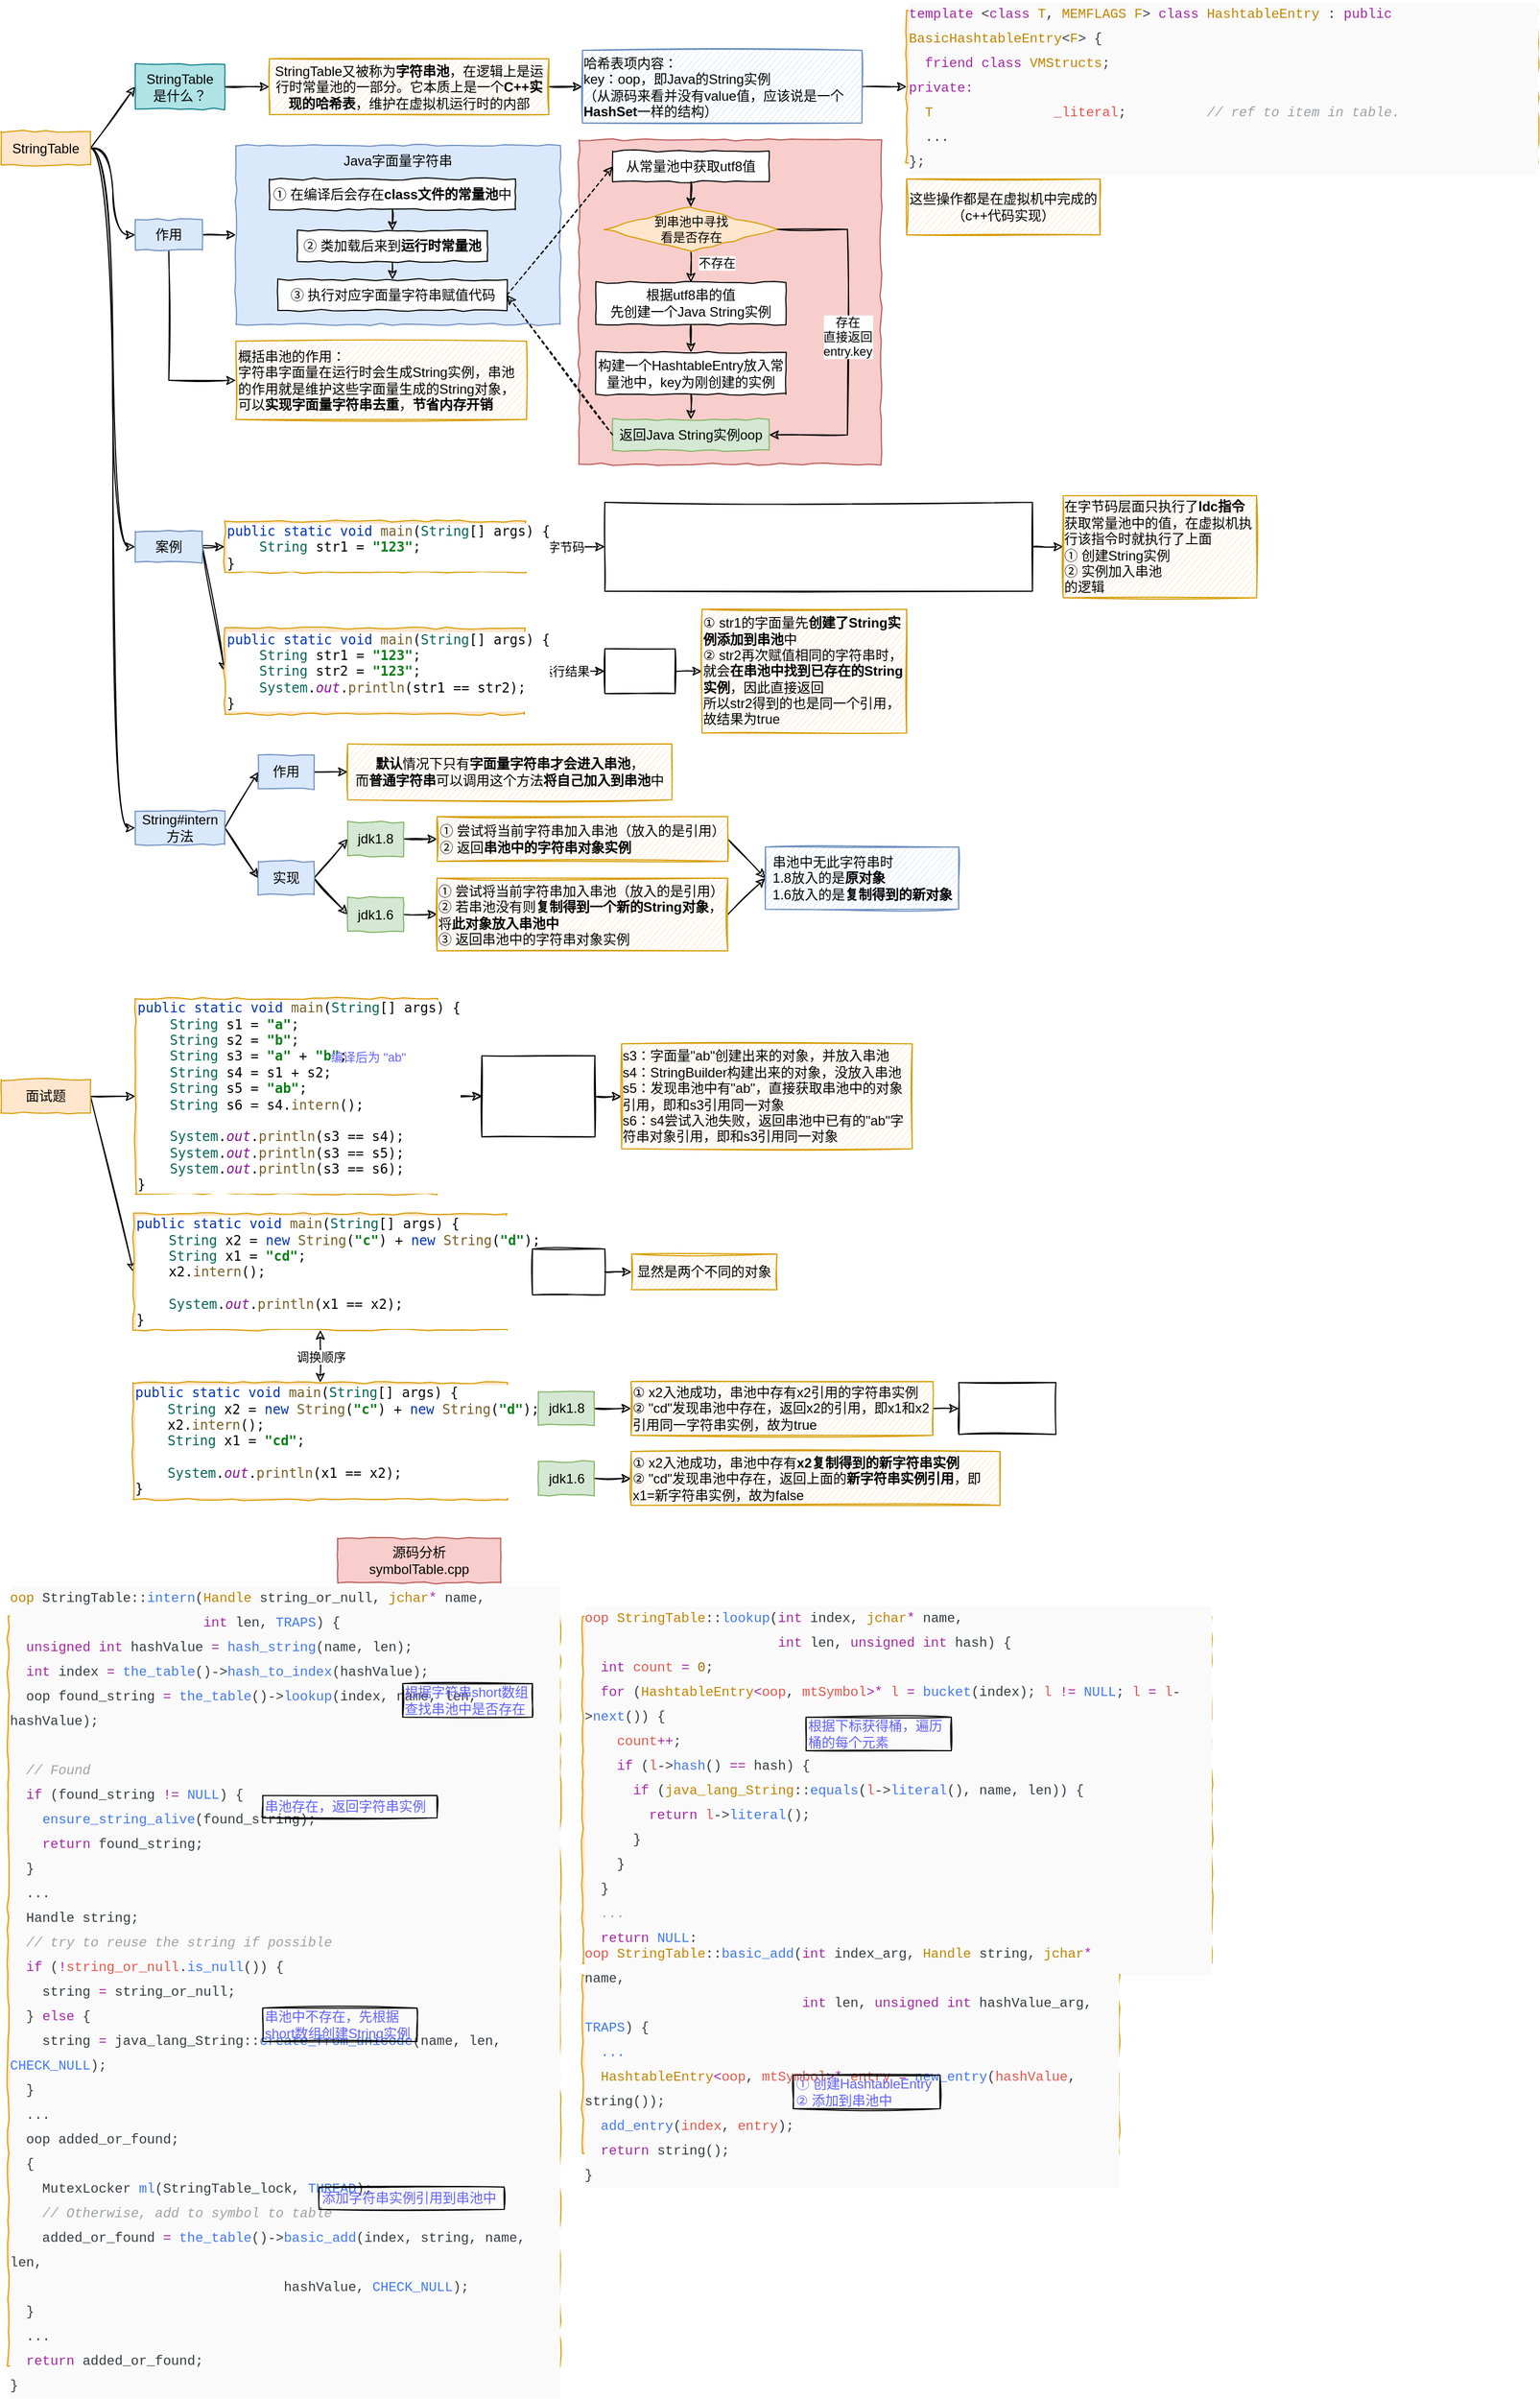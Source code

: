 <mxfile>
    <diagram id="HR8k2qgD4njC-isswzVa" name="第 1 页">
        <mxGraphModel dx="1125" dy="665" grid="1" gridSize="10" guides="1" tooltips="1" connect="1" arrows="1" fold="1" page="1" pageScale="1" pageWidth="827" pageHeight="1169" math="0" shadow="0">
            <root>
                <mxCell id="0"/>
                <mxCell id="1" parent="0"/>
                <mxCell id="110" value="&lt;div style=&quot;color: rgb(56 , 58 , 66) ; background-color: rgb(250 , 250 , 250) ; font-family: &amp;#34;consolas&amp;#34; , &amp;#34;courier new&amp;#34; , monospace ; font-size: 11px ; line-height: 22px&quot;&gt;&lt;div style=&quot;font-family: &amp;#34;consolas&amp;#34; , &amp;#34;courier new&amp;#34; , monospace ; line-height: 22px ; font-size: 12px&quot;&gt;&lt;div style=&quot;font-family: &amp;#34;consolas&amp;#34; , &amp;#34;courier new&amp;#34; , monospace ; line-height: 22px&quot;&gt;&lt;div&gt;&lt;span style=&quot;color: #c18401&quot;&gt;oop&lt;/span&gt; StringTable::&lt;span style=&quot;color: #4078f2&quot;&gt;intern&lt;/span&gt;(&lt;span style=&quot;color: #c18401&quot;&gt;Handle&lt;/span&gt; string_or_null, &lt;span style=&quot;color: #c18401&quot;&gt;jchar&lt;/span&gt;&lt;span style=&quot;color: #a626a4&quot;&gt;*&lt;/span&gt; name,&lt;/div&gt;&lt;div&gt;&amp;nbsp; &amp;nbsp; &amp;nbsp; &amp;nbsp; &amp;nbsp; &amp;nbsp; &amp;nbsp; &amp;nbsp; &amp;nbsp; &amp;nbsp; &amp;nbsp; &amp;nbsp; &lt;span style=&quot;color: #a626a4&quot;&gt;int&lt;/span&gt; len, &lt;span style=&quot;color: #4078f2&quot;&gt;TRAPS&lt;/span&gt;) {&lt;/div&gt;&lt;div&gt;&amp;nbsp; &lt;span style=&quot;color: #a626a4&quot;&gt;unsigned&lt;/span&gt; &lt;span style=&quot;color: #a626a4&quot;&gt;int&lt;/span&gt; hashValue &lt;span style=&quot;color: #a626a4&quot;&gt;=&lt;/span&gt; &lt;span style=&quot;color: #4078f2&quot;&gt;hash_string&lt;/span&gt;(name, len);&lt;/div&gt;&lt;div&gt;&amp;nbsp; &lt;span style=&quot;color: #a626a4&quot;&gt;int&lt;/span&gt; index &lt;span style=&quot;color: #a626a4&quot;&gt;=&lt;/span&gt; &lt;span style=&quot;color: #4078f2&quot;&gt;the_table&lt;/span&gt;()-&amp;gt;&lt;span style=&quot;color: #4078f2&quot;&gt;hash_to_index&lt;/span&gt;(hashValue);&lt;/div&gt;&lt;div&gt;&amp;nbsp; oop found_string &lt;span style=&quot;color: #a626a4&quot;&gt;=&lt;/span&gt; &lt;span style=&quot;color: #4078f2&quot;&gt;the_table&lt;/span&gt;()-&amp;gt;&lt;span style=&quot;color: #4078f2&quot;&gt;lookup&lt;/span&gt;(index, name, len, hashValue);&lt;/div&gt;&lt;br&gt;&lt;div&gt;&lt;span style=&quot;color: #a0a1a7 ; font-style: italic&quot;&gt;&amp;nbsp; // Found&lt;/span&gt;&lt;/div&gt;&lt;div&gt;&amp;nbsp; &lt;span style=&quot;color: #a626a4&quot;&gt;if&lt;/span&gt; (found_string &lt;span style=&quot;color: #a626a4&quot;&gt;!=&lt;/span&gt; &lt;span style=&quot;color: #4078f2&quot;&gt;NULL&lt;/span&gt;) {&lt;/div&gt;&lt;div&gt;&amp;nbsp; &amp;nbsp; &lt;span style=&quot;color: #4078f2&quot;&gt;ensure_string_alive&lt;/span&gt;(found_string);&lt;/div&gt;&lt;div&gt;&amp;nbsp; &amp;nbsp; &lt;span style=&quot;color: #a626a4&quot;&gt;return&lt;/span&gt; found_string;&lt;/div&gt;&lt;div&gt;&amp;nbsp; }&lt;/div&gt;&amp;nbsp; ...&lt;br&gt;&lt;div&gt;&amp;nbsp; Handle string;&lt;/div&gt;&lt;div&gt;&lt;span style=&quot;color: #a0a1a7 ; font-style: italic&quot;&gt;&amp;nbsp; // try to reuse the string if possible&lt;/span&gt;&lt;/div&gt;&lt;div&gt;&amp;nbsp; &lt;span style=&quot;color: #a626a4&quot;&gt;if&lt;/span&gt; (&lt;span style=&quot;color: #a626a4&quot;&gt;!&lt;/span&gt;&lt;span style=&quot;color: #e45649&quot;&gt;string_or_null&lt;/span&gt;.&lt;span style=&quot;color: #4078f2&quot;&gt;is_null&lt;/span&gt;()) {&lt;/div&gt;&lt;div&gt;&amp;nbsp; &amp;nbsp; string &lt;span style=&quot;color: #a626a4&quot;&gt;=&lt;/span&gt; string_or_null;&lt;/div&gt;&lt;div&gt;&amp;nbsp; } &lt;span style=&quot;color: #a626a4&quot;&gt;else&lt;/span&gt; {&lt;/div&gt;&lt;div&gt;&amp;nbsp; &amp;nbsp; string &lt;span style=&quot;color: #a626a4&quot;&gt;=&lt;/span&gt; java_lang_String::&lt;span style=&quot;color: #4078f2&quot;&gt;create_from_unicode&lt;/span&gt;(name, len, &lt;span style=&quot;color: #4078f2&quot;&gt;CHECK_NULL&lt;/span&gt;);&lt;/div&gt;&lt;div&gt;&amp;nbsp; }&lt;/div&gt;&amp;nbsp; ...&lt;div&gt;&amp;nbsp; oop added_or_found;&lt;/div&gt;&lt;div&gt;&amp;nbsp; {&lt;/div&gt;&lt;div&gt;&amp;nbsp; &amp;nbsp; MutexLocker &lt;span style=&quot;color: #4078f2&quot;&gt;ml&lt;/span&gt;(StringTable_lock, &lt;span style=&quot;color: #4078f2&quot;&gt;THREAD&lt;/span&gt;);&lt;/div&gt;&lt;div&gt;&lt;span style=&quot;color: #a0a1a7 ; font-style: italic&quot;&gt;&amp;nbsp; &amp;nbsp; // Otherwise, add to symbol to table&lt;/span&gt;&lt;/div&gt;&lt;div&gt;&amp;nbsp; &amp;nbsp; added_or_found &lt;span style=&quot;color: #a626a4&quot;&gt;=&lt;/span&gt; &lt;span style=&quot;color: #4078f2&quot;&gt;the_table&lt;/span&gt;()-&amp;gt;&lt;span style=&quot;color: #4078f2&quot;&gt;basic_add&lt;/span&gt;(index, string, name, len,&lt;/div&gt;&lt;div&gt;&amp;nbsp; &amp;nbsp; &amp;nbsp; &amp;nbsp; &amp;nbsp; &amp;nbsp; &amp;nbsp; &amp;nbsp; &amp;nbsp; &amp;nbsp; &amp;nbsp; &amp;nbsp; &amp;nbsp; &amp;nbsp; &amp;nbsp; &amp;nbsp; &amp;nbsp; hashValue, &lt;span style=&quot;color: #4078f2&quot;&gt;CHECK_NULL&lt;/span&gt;);&lt;/div&gt;&lt;div&gt;&amp;nbsp; }&lt;/div&gt;&amp;nbsp; ...&lt;br&gt;&lt;div&gt;&amp;nbsp; &lt;span style=&quot;color: #a626a4&quot;&gt;return&lt;/span&gt; added_or_found;&lt;/div&gt;&lt;div&gt;}&lt;/div&gt;&lt;/div&gt;&lt;/div&gt;&lt;/div&gt;" style="rounded=0;whiteSpace=wrap;html=1;fillColor=#ffe6cc;strokeColor=#d79b00;comic=1;align=left;" parent="1" vertex="1">
                    <mxGeometry x="46.25" y="1470" width="493.75" height="670" as="geometry"/>
                </mxCell>
                <mxCell id="4" style="edgeStyle=none;html=1;exitX=1;exitY=0.5;exitDx=0;exitDy=0;entryX=0;entryY=0.5;entryDx=0;entryDy=0;sketch=1;" parent="1" source="2" target="3" edge="1">
                    <mxGeometry relative="1" as="geometry"/>
                </mxCell>
                <mxCell id="15" style="edgeStyle=orthogonalEdgeStyle;sketch=1;html=1;exitX=1;exitY=0.5;exitDx=0;exitDy=0;entryX=0;entryY=0.5;entryDx=0;entryDy=0;fontSize=11;curved=1;" parent="1" source="2" target="14" edge="1">
                    <mxGeometry relative="1" as="geometry"/>
                </mxCell>
                <mxCell id="42" style="edgeStyle=orthogonalEdgeStyle;sketch=1;html=1;exitX=1;exitY=0.5;exitDx=0;exitDy=0;entryX=0;entryY=0.5;entryDx=0;entryDy=0;fontSize=11;curved=1;" parent="1" source="2" target="41" edge="1">
                    <mxGeometry relative="1" as="geometry">
                        <Array as="points">
                            <mxPoint x="140" y="158"/>
                            <mxPoint x="140" y="514"/>
                        </Array>
                    </mxGeometry>
                </mxCell>
                <mxCell id="57" style="edgeStyle=orthogonalEdgeStyle;sketch=1;html=1;exitX=1;exitY=0.5;exitDx=0;exitDy=0;entryX=0;entryY=0.5;entryDx=0;entryDy=0;fontSize=11;curved=1;" parent="1" source="2" target="56" edge="1">
                    <mxGeometry relative="1" as="geometry">
                        <Array as="points">
                            <mxPoint x="140" y="158"/>
                            <mxPoint x="140" y="765"/>
                        </Array>
                    </mxGeometry>
                </mxCell>
                <mxCell id="2" value="StringTable" style="rounded=0;whiteSpace=wrap;html=1;fillColor=#ffe6cc;strokeColor=#d79b00;comic=1;" parent="1" vertex="1">
                    <mxGeometry x="40" y="142.5" width="80" height="30" as="geometry"/>
                </mxCell>
                <mxCell id="6" style="edgeStyle=none;sketch=1;html=1;exitX=1;exitY=0.5;exitDx=0;exitDy=0;entryX=0;entryY=0.5;entryDx=0;entryDy=0;" parent="1" source="3" target="5" edge="1">
                    <mxGeometry relative="1" as="geometry"/>
                </mxCell>
                <mxCell id="3" value="StringTable&lt;br&gt;是什么？" style="rounded=0;whiteSpace=wrap;html=1;fillColor=#b0e3e6;strokeColor=#0e8088;comic=1;" parent="1" vertex="1">
                    <mxGeometry x="160" y="82.5" width="80" height="40" as="geometry"/>
                </mxCell>
                <mxCell id="12" style="edgeStyle=none;sketch=1;html=1;exitX=1;exitY=0.5;exitDx=0;exitDy=0;entryX=0;entryY=0.5;entryDx=0;entryDy=0;fontSize=11;" parent="1" source="5" target="7" edge="1">
                    <mxGeometry relative="1" as="geometry"/>
                </mxCell>
                <mxCell id="5" value="StringTable又被称为&lt;b&gt;字符串池&lt;/b&gt;，在逻辑上是运行时常量池的一部分。它本质上是一个&lt;b&gt;C++实现的哈希表&lt;/b&gt;，维护在虚拟机运行时的内部" style="rounded=0;whiteSpace=wrap;html=1;fillColor=#ffe6cc;strokeColor=#d79b00;comic=1;sketch=1;" parent="1" vertex="1">
                    <mxGeometry x="280" y="77.5" width="250" height="50" as="geometry"/>
                </mxCell>
                <mxCell id="13" style="edgeStyle=none;sketch=1;html=1;exitX=1;exitY=0.5;exitDx=0;exitDy=0;entryX=0;entryY=0.5;entryDx=0;entryDy=0;fontSize=11;" parent="1" source="7" target="10" edge="1">
                    <mxGeometry relative="1" as="geometry"/>
                </mxCell>
                <mxCell id="7" value="&lt;div style=&quot;text-align: left&quot;&gt;&lt;span&gt;哈希表项内容：&lt;/span&gt;&lt;/div&gt;&lt;div style=&quot;text-align: left&quot;&gt;&lt;span&gt;key：oop，即Java的String实例&lt;/span&gt;&lt;/div&gt;&lt;div style=&quot;text-align: left&quot;&gt;（从源码来看并没有value值，应该说是一个&lt;b&gt;HashSet&lt;/b&gt;一样的结构）&lt;/div&gt;" style="rounded=0;whiteSpace=wrap;html=1;fillColor=#dae8fc;strokeColor=#6c8ebf;comic=1;sketch=1;" parent="1" vertex="1">
                    <mxGeometry x="560" y="70" width="250" height="65" as="geometry"/>
                </mxCell>
                <mxCell id="10" value="&lt;div style=&quot;color: rgb(56 , 58 , 66) ; background-color: rgb(250 , 250 , 250) ; font-family: &amp;#34;consolas&amp;#34; , &amp;#34;courier new&amp;#34; , monospace ; line-height: 22px&quot;&gt;&lt;div&gt;&lt;span style=&quot;color: #a626a4&quot;&gt;template&lt;/span&gt; &amp;lt;&lt;span style=&quot;color: #a626a4&quot;&gt;class&lt;/span&gt; &lt;span style=&quot;color: #c18401&quot;&gt;T&lt;/span&gt;, &lt;span style=&quot;color: #c18401&quot;&gt;MEMFLAGS&lt;/span&gt; &lt;span style=&quot;color: #c18401&quot;&gt;F&lt;/span&gt;&amp;gt; &lt;span style=&quot;color: #a626a4&quot;&gt;class&lt;/span&gt; &lt;span style=&quot;color: #c18401&quot;&gt;HashtableEntry&lt;/span&gt; : &lt;span style=&quot;color: #a626a4&quot;&gt;public&lt;/span&gt; &lt;span style=&quot;color: #c18401&quot;&gt;BasicHashtableEntry&lt;/span&gt;&amp;lt;&lt;span style=&quot;color: #c18401&quot;&gt;F&lt;/span&gt;&amp;gt; {&lt;/div&gt;&lt;div&gt;&amp;nbsp; &lt;span style=&quot;color: #a626a4&quot;&gt;friend&lt;/span&gt; &lt;span style=&quot;color: #a626a4&quot;&gt;class&lt;/span&gt; &lt;span style=&quot;color: #c18401&quot;&gt;VMStructs&lt;/span&gt;;&lt;/div&gt;&lt;div&gt;&lt;span style=&quot;color: #a626a4&quot;&gt;private:&lt;/span&gt;&lt;/div&gt;&lt;div&gt;&amp;nbsp; &lt;span style=&quot;color: #c18401&quot;&gt;T&lt;/span&gt; &amp;nbsp; &amp;nbsp; &amp;nbsp; &amp;nbsp; &amp;nbsp; &amp;nbsp; &amp;nbsp; &lt;span style=&quot;color: #e45649&quot;&gt;_literal&lt;/span&gt;;&lt;span style=&quot;color: #a0a1a7 ; font-style: italic&quot;&gt; &amp;nbsp; &amp;nbsp; &amp;nbsp; &amp;nbsp; &amp;nbsp;// ref to item in table.&lt;/span&gt;&lt;/div&gt;&amp;nbsp; ...&lt;br&gt;&lt;div&gt;};&lt;/div&gt;&lt;/div&gt;" style="rounded=0;whiteSpace=wrap;html=1;fillColor=#ffe6cc;strokeColor=#d79b00;comic=1;align=left;" parent="1" vertex="1">
                    <mxGeometry x="850" y="34.38" width="565" height="136.25" as="geometry"/>
                </mxCell>
                <mxCell id="38" style="edgeStyle=none;rounded=0;sketch=1;html=1;exitX=1;exitY=0.5;exitDx=0;exitDy=0;entryX=0;entryY=0.5;entryDx=0;entryDy=0;fontSize=11;" parent="1" source="14" target="17" edge="1">
                    <mxGeometry relative="1" as="geometry">
                        <mxPoint x="230" y="235" as="sourcePoint"/>
                    </mxGeometry>
                </mxCell>
                <mxCell id="40" style="edgeStyle=orthogonalEdgeStyle;rounded=0;sketch=1;html=1;exitX=0.5;exitY=1;exitDx=0;exitDy=0;entryX=0;entryY=0.5;entryDx=0;entryDy=0;fontSize=11;" parent="1" source="14" target="39" edge="1">
                    <mxGeometry relative="1" as="geometry"/>
                </mxCell>
                <mxCell id="14" value="作用" style="rounded=0;whiteSpace=wrap;html=1;fillColor=#dae8fc;strokeColor=#6c8ebf;comic=1;" parent="1" vertex="1">
                    <mxGeometry x="160" y="221.25" width="60" height="27.5" as="geometry"/>
                </mxCell>
                <mxCell id="16" value="这些操作都是在虚拟机中完成的&lt;br&gt;（c++代码实现）" style="rounded=0;whiteSpace=wrap;html=1;fillColor=#ffe6cc;strokeColor=#d79b00;comic=1;sketch=1;" parent="1" vertex="1">
                    <mxGeometry x="850" y="185" width="173" height="50" as="geometry"/>
                </mxCell>
                <mxCell id="17" value="Java字面量字符串" style="rounded=0;whiteSpace=wrap;html=1;fillColor=#dae8fc;strokeColor=#6c8ebf;comic=1;verticalAlign=top;" parent="1" vertex="1">
                    <mxGeometry x="250" y="155" width="290" height="160" as="geometry"/>
                </mxCell>
                <mxCell id="20" style="edgeStyle=none;sketch=1;html=1;exitX=0.5;exitY=1;exitDx=0;exitDy=0;entryX=0.5;entryY=0;entryDx=0;entryDy=0;fontSize=11;" parent="1" source="18" target="19" edge="1">
                    <mxGeometry relative="1" as="geometry"/>
                </mxCell>
                <mxCell id="18" value="① 在编译后会存在&lt;b&gt;class文件的常量池&lt;/b&gt;中" style="rounded=0;whiteSpace=wrap;html=1;comic=1;" parent="1" vertex="1">
                    <mxGeometry x="280" y="185" width="220" height="27.5" as="geometry"/>
                </mxCell>
                <mxCell id="22" style="edgeStyle=none;sketch=1;html=1;exitX=0.5;exitY=1;exitDx=0;exitDy=0;entryX=0.5;entryY=0;entryDx=0;entryDy=0;fontSize=11;" parent="1" source="19" target="21" edge="1">
                    <mxGeometry relative="1" as="geometry"/>
                </mxCell>
                <mxCell id="19" value="② 类加载后来到&lt;b&gt;运行时常量池&lt;/b&gt;" style="rounded=0;whiteSpace=wrap;html=1;comic=1;" parent="1" vertex="1">
                    <mxGeometry x="305" y="231.25" width="170" height="27.5" as="geometry"/>
                </mxCell>
                <mxCell id="21" value="③ 执行对应字面量字符串赋值代码" style="rounded=0;whiteSpace=wrap;html=1;comic=1;" parent="1" vertex="1">
                    <mxGeometry x="287.5" y="275" width="205" height="27.5" as="geometry"/>
                </mxCell>
                <mxCell id="35" value="" style="group" parent="1" vertex="1" connectable="0">
                    <mxGeometry x="557" y="150" width="270" height="290" as="geometry"/>
                </mxCell>
                <mxCell id="23" value="" style="rounded=0;whiteSpace=wrap;html=1;fillColor=#f8cecc;strokeColor=#b85450;comic=1;verticalAlign=top;" parent="35" vertex="1">
                    <mxGeometry width="270" height="290" as="geometry"/>
                </mxCell>
                <mxCell id="24" value="从常量池中获取utf8值" style="rounded=0;whiteSpace=wrap;html=1;comic=1;" parent="35" vertex="1">
                    <mxGeometry x="30" y="10" width="140" height="27.5" as="geometry"/>
                </mxCell>
                <mxCell id="25" value="根据utf8串的值&lt;br&gt;先创建一个Java String实例" style="rounded=0;whiteSpace=wrap;html=1;comic=1;" parent="35" vertex="1">
                    <mxGeometry x="15" y="127.5" width="170" height="37.5" as="geometry"/>
                </mxCell>
                <mxCell id="31" value="不存在" style="rounded=0;sketch=1;html=1;exitX=0.5;exitY=1;exitDx=0;exitDy=0;entryX=0.5;entryY=0;entryDx=0;entryDy=0;fontSize=11;" parent="35" source="26" target="25" edge="1">
                    <mxGeometry x="-0.273" y="23" relative="1" as="geometry">
                        <mxPoint as="offset"/>
                    </mxGeometry>
                </mxCell>
                <mxCell id="26" value="到串池中寻找&lt;br&gt;看是否存在" style="rhombus;whiteSpace=wrap;html=1;comic=1;sketch=0;fontSize=11;fillColor=#ffe6cc;strokeColor=#d79b00;" parent="35" vertex="1">
                    <mxGeometry x="22.5" y="60" width="155" height="40" as="geometry"/>
                </mxCell>
                <mxCell id="27" style="edgeStyle=none;sketch=1;html=1;exitX=0.5;exitY=1;exitDx=0;exitDy=0;entryX=0.5;entryY=0;entryDx=0;entryDy=0;fontSize=11;" parent="35" source="24" target="26" edge="1">
                    <mxGeometry relative="1" as="geometry"/>
                </mxCell>
                <mxCell id="28" value="返回Java String实例oop" style="rounded=0;whiteSpace=wrap;html=1;comic=1;fillColor=#d5e8d4;strokeColor=#82b366;" parent="35" vertex="1">
                    <mxGeometry x="30" y="250" width="140" height="27.5" as="geometry"/>
                </mxCell>
                <mxCell id="29" value="存在&lt;br&gt;直接返回&lt;br&gt;entry.key" style="edgeStyle=orthogonalEdgeStyle;sketch=1;html=1;exitX=1;exitY=0.5;exitDx=0;exitDy=0;entryX=1;entryY=0.5;entryDx=0;entryDy=0;fontSize=11;rounded=0;" parent="35" source="26" target="28" edge="1">
                    <mxGeometry relative="1" as="geometry">
                        <Array as="points">
                            <mxPoint x="240" y="80"/>
                            <mxPoint x="240" y="264"/>
                        </Array>
                    </mxGeometry>
                </mxCell>
                <mxCell id="34" style="edgeStyle=none;rounded=0;sketch=1;html=1;exitX=0.5;exitY=1;exitDx=0;exitDy=0;entryX=0.5;entryY=0;entryDx=0;entryDy=0;fontSize=11;" parent="35" source="32" target="28" edge="1">
                    <mxGeometry relative="1" as="geometry"/>
                </mxCell>
                <mxCell id="32" value="构建一个HashtableEntry放入常量池中，key为刚创建的实例" style="rounded=0;whiteSpace=wrap;html=1;comic=1;" parent="35" vertex="1">
                    <mxGeometry x="15" y="190" width="170" height="37.5" as="geometry"/>
                </mxCell>
                <mxCell id="33" style="edgeStyle=none;rounded=0;sketch=1;html=1;exitX=0.5;exitY=1;exitDx=0;exitDy=0;entryX=0.5;entryY=0;entryDx=0;entryDy=0;fontSize=11;" parent="35" source="25" target="32" edge="1">
                    <mxGeometry relative="1" as="geometry"/>
                </mxCell>
                <mxCell id="36" style="edgeStyle=none;rounded=0;sketch=1;html=1;exitX=1;exitY=0.5;exitDx=0;exitDy=0;entryX=0;entryY=0.5;entryDx=0;entryDy=0;fontSize=11;dashed=1;" parent="1" source="21" target="24" edge="1">
                    <mxGeometry relative="1" as="geometry"/>
                </mxCell>
                <mxCell id="37" style="edgeStyle=none;rounded=0;sketch=1;html=1;exitX=0;exitY=0.5;exitDx=0;exitDy=0;dashed=1;fontSize=11;entryX=1;entryY=0.5;entryDx=0;entryDy=0;" parent="1" source="28" target="21" edge="1">
                    <mxGeometry relative="1" as="geometry">
                        <mxPoint x="450" y="360" as="targetPoint"/>
                    </mxGeometry>
                </mxCell>
                <mxCell id="39" value="概括串池的作用：&lt;br&gt;字符串字面量在运行时会生成String实例，串池的作用就是维护这些字面量生成的String对象，可以&lt;b&gt;实现字面量字符串去重&lt;/b&gt;，&lt;b&gt;节省内存开销&lt;/b&gt;" style="rounded=0;whiteSpace=wrap;html=1;fillColor=#ffe6cc;strokeColor=#d79b00;comic=1;sketch=1;align=left;" parent="1" vertex="1">
                    <mxGeometry x="250" y="330" width="260" height="70" as="geometry"/>
                </mxCell>
                <mxCell id="44" style="edgeStyle=orthogonalEdgeStyle;curved=1;sketch=1;html=1;exitX=1;exitY=0.5;exitDx=0;exitDy=0;entryX=0;entryY=0.5;entryDx=0;entryDy=0;fontSize=11;" parent="1" source="41" target="43" edge="1">
                    <mxGeometry relative="1" as="geometry"/>
                </mxCell>
                <mxCell id="51" style="edgeStyle=none;rounded=0;sketch=1;html=1;exitX=1;exitY=0.5;exitDx=0;exitDy=0;entryX=0;entryY=0.5;entryDx=0;entryDy=0;fontSize=11;" parent="1" source="41" target="50" edge="1">
                    <mxGeometry relative="1" as="geometry"/>
                </mxCell>
                <mxCell id="41" value="案例" style="rounded=0;whiteSpace=wrap;html=1;fillColor=#dae8fc;strokeColor=#6c8ebf;comic=1;" parent="1" vertex="1">
                    <mxGeometry x="160" y="500" width="60" height="27.5" as="geometry"/>
                </mxCell>
                <mxCell id="46" value="字节码" style="sketch=1;html=1;exitX=1;exitY=0.5;exitDx=0;exitDy=0;entryX=0;entryY=0.5;entryDx=0;entryDy=0;fontSize=11;rounded=0;" parent="1" source="43" target="45" edge="1">
                    <mxGeometry relative="1" as="geometry"/>
                </mxCell>
                <mxCell id="43" value="&lt;pre style=&quot;background-color: rgb(255 , 255 , 255) ; color: rgb(8 , 8 , 8) ; font-family: &amp;#34;consolas&amp;#34; , monospace&quot;&gt;&lt;pre style=&quot;font-family: &amp;#34;consolas&amp;#34; , monospace&quot;&gt;&lt;span style=&quot;color: #0033b3&quot;&gt;public static void &lt;/span&gt;&lt;span style=&quot;color: #795e26&quot;&gt;main&lt;/span&gt;(&lt;span style=&quot;color: #066555&quot;&gt;String&lt;/span&gt;[] args)&lt;span style=&quot;color: #066555&quot;&gt; &lt;/span&gt;{&lt;br&gt;    &lt;span style=&quot;color: #066555&quot;&gt;String &lt;/span&gt;&lt;span style=&quot;color: #000000&quot;&gt;str1 &lt;/span&gt;= &lt;span style=&quot;color: #067d17 ; font-weight: bold&quot;&gt;&quot;123&quot;&lt;/span&gt;;&lt;br&gt;}&lt;/pre&gt;&lt;/pre&gt;" style="rounded=0;whiteSpace=wrap;html=1;fillColor=#ffe6cc;strokeColor=#d79b00;comic=1;align=left;" parent="1" vertex="1">
                    <mxGeometry x="240" y="490.87" width="269.5" height="45.76" as="geometry"/>
                </mxCell>
                <mxCell id="48" style="edgeStyle=none;rounded=0;sketch=1;html=1;exitX=1;exitY=0.5;exitDx=0;exitDy=0;entryX=0;entryY=0.5;entryDx=0;entryDy=0;fontSize=11;" parent="1" source="45" target="47" edge="1">
                    <mxGeometry relative="1" as="geometry"/>
                </mxCell>
                <mxCell id="45" value="" style="shape=image;imageAspect=0;aspect=fixed;verticalLabelPosition=bottom;verticalAlign=top;comic=1;sketch=1;fontSize=11;image=https://codereaper-image-bed.oss-cn-shenzhen.aliyuncs.com/img/image-20220904001940729.png;imageBorder=default;" parent="1" vertex="1">
                    <mxGeometry x="580" y="474.03" width="382.47" height="79.44" as="geometry"/>
                </mxCell>
                <mxCell id="47" value="&lt;div style=&quot;text-align: left&quot;&gt;在字节码层面只执行了&lt;b&gt;ldc指令&lt;/b&gt;获取常量池中的值，在虚拟机执行该指令时就执行了上面&lt;/div&gt;&lt;div style=&quot;text-align: left&quot;&gt;&lt;span&gt;① 创建String实例&lt;/span&gt;&lt;/div&gt;&lt;div style=&quot;text-align: left&quot;&gt;&lt;span&gt;② 实例加入串池&lt;/span&gt;&lt;/div&gt;&lt;div style=&quot;text-align: left&quot;&gt;&lt;span&gt;的逻辑&lt;/span&gt;&lt;/div&gt;" style="rounded=0;whiteSpace=wrap;html=1;fillColor=#ffe6cc;strokeColor=#d79b00;comic=1;sketch=1;" parent="1" vertex="1">
                    <mxGeometry x="990" y="468.13" width="173" height="91.25" as="geometry"/>
                </mxCell>
                <mxCell id="53" value="运行结果" style="edgeStyle=none;rounded=0;sketch=1;html=1;exitX=1;exitY=0.5;exitDx=0;exitDy=0;entryX=0;entryY=0.5;entryDx=0;entryDy=0;fontSize=11;" parent="1" source="50" target="52" edge="1">
                    <mxGeometry relative="1" as="geometry"/>
                </mxCell>
                <mxCell id="50" value="&lt;pre style=&quot;background-color: rgb(255 , 255 , 255) ; color: rgb(8 , 8 , 8) ; font-family: &amp;#34;consolas&amp;#34; , monospace ; font-size: 11px&quot;&gt;&lt;pre style=&quot;font-family: &amp;#34;consolas&amp;#34; , monospace&quot;&gt;&lt;pre style=&quot;font-family: &amp;#34;consolas&amp;#34; , monospace ; font-size: 12px&quot;&gt;&lt;pre style=&quot;font-family: &amp;#34;consolas&amp;#34; , monospace&quot;&gt;&lt;span style=&quot;color: #0033b3&quot;&gt;public static void &lt;/span&gt;&lt;span style=&quot;color: #795e26&quot;&gt;main&lt;/span&gt;(&lt;span style=&quot;color: #066555&quot;&gt;String&lt;/span&gt;[] args) {&lt;br&gt;    &lt;span style=&quot;color: #066555&quot;&gt;String &lt;/span&gt;&lt;span style=&quot;color: #000000&quot;&gt;str1 &lt;/span&gt;= &lt;span style=&quot;color: #067d17 ; font-weight: bold&quot;&gt;&quot;123&quot;&lt;/span&gt;;&lt;br&gt;    &lt;span style=&quot;color: #066555&quot;&gt;String &lt;/span&gt;&lt;span style=&quot;color: #000000&quot;&gt;str2 &lt;/span&gt;= &lt;span style=&quot;color: #067d17 ; font-weight: bold&quot;&gt;&quot;123&quot;&lt;/span&gt;;&lt;br&gt;    &lt;span style=&quot;color: #066555&quot;&gt;System&lt;/span&gt;.&lt;span style=&quot;color: #871094 ; font-style: italic&quot;&gt;out&lt;/span&gt;.&lt;span style=&quot;color: #795e26&quot;&gt;println&lt;/span&gt;(&lt;span style=&quot;color: #000000&quot;&gt;str1 &lt;/span&gt;== &lt;span style=&quot;color: #000000&quot;&gt;str2&lt;/span&gt;);&lt;br&gt;}&lt;/pre&gt;&lt;/pre&gt;&lt;/pre&gt;&lt;/pre&gt;" style="rounded=0;whiteSpace=wrap;html=1;fillColor=#ffe6cc;strokeColor=#d79b00;comic=1;align=left;" parent="1" vertex="1">
                    <mxGeometry x="240" y="586.5" width="268" height="77" as="geometry"/>
                </mxCell>
                <mxCell id="55" style="edgeStyle=none;rounded=0;sketch=1;html=1;exitX=1;exitY=0.5;exitDx=0;exitDy=0;entryX=0;entryY=0.5;entryDx=0;entryDy=0;fontSize=11;" parent="1" source="52" target="54" edge="1">
                    <mxGeometry relative="1" as="geometry"/>
                </mxCell>
                <mxCell id="52" value="" style="shape=image;imageAspect=0;aspect=fixed;verticalLabelPosition=bottom;verticalAlign=top;comic=1;sketch=1;fontSize=11;image=https://codereaper-image-bed.oss-cn-shenzhen.aliyuncs.com/img/image-20220904003112732.png;imageBorder=default;" parent="1" vertex="1">
                    <mxGeometry x="580" y="605" width="62.93" height="40" as="geometry"/>
                </mxCell>
                <mxCell id="54" value="&lt;div style=&quot;text-align: left&quot;&gt;① str1的字面量先&lt;b&gt;创建了String实例添加到串池&lt;/b&gt;中&lt;/div&gt;&lt;div style=&quot;text-align: left&quot;&gt;② str2再次赋值相同的字符串时，就会&lt;b&gt;在串池中找到已存在的String实例&lt;/b&gt;，因此直接返回&lt;/div&gt;&lt;div style=&quot;text-align: left&quot;&gt;所以str2得到的也是同一个引用，故结果为true&lt;/div&gt;" style="rounded=0;whiteSpace=wrap;html=1;fillColor=#ffe6cc;strokeColor=#d79b00;comic=1;sketch=1;" parent="1" vertex="1">
                    <mxGeometry x="667" y="569.68" width="183" height="110.63" as="geometry"/>
                </mxCell>
                <mxCell id="60" style="sketch=1;html=1;exitX=1;exitY=0.5;exitDx=0;exitDy=0;entryX=0;entryY=0.5;entryDx=0;entryDy=0;fontSize=11;" parent="1" source="56" target="59" edge="1">
                    <mxGeometry relative="1" as="geometry"/>
                </mxCell>
                <mxCell id="63" style="edgeStyle=none;sketch=1;html=1;exitX=1;exitY=0.5;exitDx=0;exitDy=0;entryX=0;entryY=0.5;entryDx=0;entryDy=0;fontSize=11;" parent="1" source="56" target="62" edge="1">
                    <mxGeometry relative="1" as="geometry"/>
                </mxCell>
                <mxCell id="56" value="String#intern方法" style="rounded=0;whiteSpace=wrap;html=1;fillColor=#dae8fc;strokeColor=#6c8ebf;comic=1;" parent="1" vertex="1">
                    <mxGeometry x="160" y="750" width="80" height="30" as="geometry"/>
                </mxCell>
                <mxCell id="58" value="&lt;b&gt;默认&lt;/b&gt;情况下只有&lt;b&gt;字面量字符串才会进入串池&lt;/b&gt;，&lt;br&gt;而&lt;b&gt;普通字符串&lt;/b&gt;可以调用这个方法&lt;b&gt;将自己加入到串池&lt;/b&gt;中" style="rounded=0;whiteSpace=wrap;html=1;fillColor=#ffe6cc;strokeColor=#d79b00;comic=1;sketch=1;" parent="1" vertex="1">
                    <mxGeometry x="350" y="690" width="290" height="50" as="geometry"/>
                </mxCell>
                <mxCell id="61" style="edgeStyle=none;sketch=1;html=1;exitX=1;exitY=0.5;exitDx=0;exitDy=0;entryX=0;entryY=0.5;entryDx=0;entryDy=0;fontSize=11;" parent="1" source="59" target="58" edge="1">
                    <mxGeometry relative="1" as="geometry"/>
                </mxCell>
                <mxCell id="59" value="作用" style="rounded=0;whiteSpace=wrap;html=1;fillColor=#dae8fc;strokeColor=#6c8ebf;comic=1;" parent="1" vertex="1">
                    <mxGeometry x="270" y="700" width="50" height="30" as="geometry"/>
                </mxCell>
                <mxCell id="65" style="edgeStyle=none;sketch=1;html=1;exitX=1;exitY=0.5;exitDx=0;exitDy=0;entryX=0;entryY=0.5;entryDx=0;entryDy=0;fontSize=11;" parent="1" source="62" target="64" edge="1">
                    <mxGeometry relative="1" as="geometry"/>
                </mxCell>
                <mxCell id="67" style="edgeStyle=none;sketch=1;html=1;exitX=1;exitY=0.5;exitDx=0;exitDy=0;entryX=0;entryY=0.5;entryDx=0;entryDy=0;fontSize=11;" parent="1" source="62" target="66" edge="1">
                    <mxGeometry relative="1" as="geometry"/>
                </mxCell>
                <mxCell id="62" value="实现" style="rounded=0;whiteSpace=wrap;html=1;fillColor=#dae8fc;strokeColor=#6c8ebf;comic=1;" parent="1" vertex="1">
                    <mxGeometry x="270" y="795" width="50" height="30" as="geometry"/>
                </mxCell>
                <mxCell id="72" style="edgeStyle=none;sketch=1;html=1;exitX=1;exitY=0.5;exitDx=0;exitDy=0;entryX=0;entryY=0.5;entryDx=0;entryDy=0;fontSize=11;" parent="1" source="64" target="70" edge="1">
                    <mxGeometry relative="1" as="geometry"/>
                </mxCell>
                <mxCell id="64" value="jdk1.6" style="rounded=0;whiteSpace=wrap;html=1;fillColor=#d5e8d4;strokeColor=#82b366;comic=1;" parent="1" vertex="1">
                    <mxGeometry x="350" y="827.5" width="50" height="30" as="geometry"/>
                </mxCell>
                <mxCell id="69" style="edgeStyle=none;sketch=1;html=1;exitX=1;exitY=0.5;exitDx=0;exitDy=0;entryX=0;entryY=0.5;entryDx=0;entryDy=0;fontSize=11;" parent="1" source="66" target="68" edge="1">
                    <mxGeometry relative="1" as="geometry"/>
                </mxCell>
                <mxCell id="66" value="jdk1.8" style="rounded=0;whiteSpace=wrap;html=1;fillColor=#d5e8d4;strokeColor=#82b366;comic=1;" parent="1" vertex="1">
                    <mxGeometry x="350" y="760" width="50" height="30" as="geometry"/>
                </mxCell>
                <mxCell id="74" style="edgeStyle=none;sketch=1;html=1;exitX=1;exitY=0.5;exitDx=0;exitDy=0;entryX=0;entryY=0.5;entryDx=0;entryDy=0;fontSize=11;" parent="1" source="68" target="73" edge="1">
                    <mxGeometry relative="1" as="geometry"/>
                </mxCell>
                <mxCell id="68" value="&lt;div style=&quot;text-align: left&quot;&gt;&lt;span&gt;① 尝试将当前字符串加入串池（放入的是引用）&lt;/span&gt;&lt;/div&gt;&lt;div style=&quot;text-align: left&quot;&gt;② 返回&lt;b&gt;串池中的字符串对象实例&lt;/b&gt;&lt;/div&gt;" style="rounded=0;whiteSpace=wrap;html=1;fillColor=#ffe6cc;strokeColor=#d79b00;comic=1;sketch=1;" parent="1" vertex="1">
                    <mxGeometry x="430" y="755" width="260" height="40" as="geometry"/>
                </mxCell>
                <mxCell id="75" style="edgeStyle=none;sketch=1;html=1;exitX=1;exitY=0.5;exitDx=0;exitDy=0;entryX=0;entryY=0.5;entryDx=0;entryDy=0;fontSize=11;" parent="1" source="70" target="73" edge="1">
                    <mxGeometry relative="1" as="geometry"/>
                </mxCell>
                <mxCell id="70" value="&lt;div style=&quot;text-align: left&quot;&gt;&lt;span&gt;① 尝试将当前字符串加入串池（放入的是引用）&lt;/span&gt;&lt;/div&gt;&lt;div style=&quot;text-align: left&quot;&gt;② 若串池没有则&lt;b&gt;复制得到一个新的String对象&lt;/b&gt;，将&lt;b&gt;此对象放入串池中&lt;/b&gt;&lt;/div&gt;&lt;div style=&quot;text-align: left&quot;&gt;③ 返回串池中的字符串对象实例&lt;/div&gt;" style="rounded=0;whiteSpace=wrap;html=1;fillColor=#ffe6cc;strokeColor=#d79b00;comic=1;sketch=1;" parent="1" vertex="1">
                    <mxGeometry x="430" y="810" width="260" height="65" as="geometry"/>
                </mxCell>
                <mxCell id="73" value="&lt;div style=&quot;text-align: left&quot;&gt;串池中无此字符串时&lt;/div&gt;&lt;div style=&quot;text-align: left&quot;&gt;1.8放入的是&lt;b&gt;原对象&lt;/b&gt;&lt;/div&gt;&lt;div style=&quot;text-align: left&quot;&gt;1.6放入的是&lt;b&gt;复制得到的新对象&lt;/b&gt;&lt;/div&gt;" style="rounded=0;whiteSpace=wrap;html=1;fillColor=#dae8fc;strokeColor=#6c8ebf;comic=1;sketch=1;" parent="1" vertex="1">
                    <mxGeometry x="723.61" y="782.18" width="173" height="55.63" as="geometry"/>
                </mxCell>
                <mxCell id="78" style="edgeStyle=none;sketch=1;html=1;exitX=1;exitY=0.5;exitDx=0;exitDy=0;entryX=0;entryY=0.5;entryDx=0;entryDy=0;fontSize=11;" parent="1" source="76" target="77" edge="1">
                    <mxGeometry relative="1" as="geometry"/>
                </mxCell>
                <mxCell id="86" style="edgeStyle=none;sketch=1;html=1;exitX=1;exitY=0.5;exitDx=0;exitDy=0;entryX=0;entryY=0.5;entryDx=0;entryDy=0;fontSize=11;entryPerimeter=0;" parent="1" source="76" target="85" edge="1">
                    <mxGeometry relative="1" as="geometry"/>
                </mxCell>
                <mxCell id="76" value="面试题" style="rounded=0;whiteSpace=wrap;html=1;fillColor=#ffe6cc;strokeColor=#d79b00;comic=1;" parent="1" vertex="1">
                    <mxGeometry x="40" y="990" width="80" height="30" as="geometry"/>
                </mxCell>
                <mxCell id="80" style="edgeStyle=none;sketch=1;html=1;exitX=1;exitY=0.5;exitDx=0;exitDy=0;entryX=0;entryY=0.5;entryDx=0;entryDy=0;fontSize=11;" parent="1" source="77" target="79" edge="1">
                    <mxGeometry relative="1" as="geometry"/>
                </mxCell>
                <mxCell id="77" value="&lt;pre style=&quot;background-color: rgb(255 , 255 , 255) ; color: rgb(8 , 8 , 8) ; font-family: &amp;#34;consolas&amp;#34; , monospace ; font-size: 11px&quot;&gt;&lt;pre style=&quot;font-family: &amp;#34;consolas&amp;#34; , monospace&quot;&gt;&lt;pre style=&quot;font-family: &amp;#34;consolas&amp;#34; , monospace&quot;&gt;&lt;pre style=&quot;font-family: &amp;#34;consolas&amp;#34; , monospace ; font-size: 12px&quot;&gt;&lt;pre style=&quot;font-family: &amp;#34;consolas&amp;#34; , monospace&quot;&gt;&lt;span style=&quot;color: #0033b3&quot;&gt;public static void &lt;/span&gt;&lt;span style=&quot;color: #795e26&quot;&gt;main&lt;/span&gt;(&lt;span style=&quot;color: #066555&quot;&gt;String&lt;/span&gt;[] args) {&lt;br&gt;    &lt;span style=&quot;color: #066555&quot;&gt;String &lt;/span&gt;&lt;span style=&quot;color: #000000&quot;&gt;s1 &lt;/span&gt;= &lt;span style=&quot;color: #067d17 ; font-weight: bold&quot;&gt;&quot;a&quot;&lt;/span&gt;;&lt;br&gt;    &lt;span style=&quot;color: #066555&quot;&gt;String &lt;/span&gt;&lt;span style=&quot;color: #000000&quot;&gt;s2 &lt;/span&gt;= &lt;span style=&quot;color: #067d17 ; font-weight: bold&quot;&gt;&quot;b&quot;&lt;/span&gt;;&lt;br&gt;    &lt;span style=&quot;color: #066555&quot;&gt;String &lt;/span&gt;&lt;span style=&quot;color: #000000&quot;&gt;s3 &lt;/span&gt;= &lt;span style=&quot;color: #067d17 ; font-weight: bold&quot;&gt;&quot;a&quot; &lt;/span&gt;+ &lt;span style=&quot;color: #067d17 ; font-weight: bold&quot;&gt;&quot;b&quot;&lt;/span&gt;;&lt;br&gt;    &lt;span style=&quot;color: #066555&quot;&gt;String &lt;/span&gt;&lt;span style=&quot;color: #000000&quot;&gt;s4 &lt;/span&gt;= &lt;span style=&quot;color: #000000&quot;&gt;s1 &lt;/span&gt;+ &lt;span style=&quot;color: #000000&quot;&gt;s2&lt;/span&gt;;&lt;br&gt;    &lt;span style=&quot;color: #066555&quot;&gt;String &lt;/span&gt;&lt;span style=&quot;color: #000000&quot;&gt;s5 &lt;/span&gt;= &lt;span style=&quot;color: #067d17 ; font-weight: bold&quot;&gt;&quot;ab&quot;&lt;/span&gt;;&lt;br&gt;    &lt;span style=&quot;color: #066555&quot;&gt;String &lt;/span&gt;&lt;span style=&quot;color: #000000&quot;&gt;s6 &lt;/span&gt;= &lt;span style=&quot;color: #000000&quot;&gt;s4&lt;/span&gt;.&lt;span style=&quot;color: #795e26&quot;&gt;intern&lt;/span&gt;();&lt;br&gt;&lt;br&gt;    &lt;span style=&quot;color: #066555&quot;&gt;System&lt;/span&gt;.&lt;span style=&quot;color: #871094 ; font-style: italic&quot;&gt;out&lt;/span&gt;.&lt;span style=&quot;color: #795e26&quot;&gt;println&lt;/span&gt;(&lt;span style=&quot;color: #000000&quot;&gt;s3 &lt;/span&gt;== &lt;span style=&quot;color: #000000&quot;&gt;s4&lt;/span&gt;);&lt;br&gt;    &lt;span style=&quot;color: #066555&quot;&gt;System&lt;/span&gt;.&lt;span style=&quot;color: #871094 ; font-style: italic&quot;&gt;out&lt;/span&gt;.&lt;span style=&quot;color: #795e26&quot;&gt;println&lt;/span&gt;(&lt;span style=&quot;color: #000000&quot;&gt;s3 &lt;/span&gt;== &lt;span style=&quot;color: #000000&quot;&gt;s5&lt;/span&gt;);&lt;br&gt;    &lt;span style=&quot;color: #066555&quot;&gt;System&lt;/span&gt;.&lt;span style=&quot;color: #871094 ; font-style: italic&quot;&gt;out&lt;/span&gt;.&lt;span style=&quot;color: #795e26&quot;&gt;println&lt;/span&gt;(&lt;span style=&quot;color: #000000&quot;&gt;s3 &lt;/span&gt;== &lt;span style=&quot;color: #000000&quot;&gt;s6&lt;/span&gt;);&lt;br&gt;}&lt;/pre&gt;&lt;/pre&gt;&lt;/pre&gt;&lt;/pre&gt;&lt;/pre&gt;" style="rounded=0;whiteSpace=wrap;html=1;fillColor=#ffe6cc;strokeColor=#d79b00;comic=1;align=left;" parent="1" vertex="1">
                    <mxGeometry x="160" y="917.49" width="270" height="175" as="geometry"/>
                </mxCell>
                <mxCell id="84" style="edgeStyle=none;sketch=1;html=1;exitX=1;exitY=0.5;exitDx=0;exitDy=0;entryX=0;entryY=0.5;entryDx=0;entryDy=0;fontSize=11;" parent="1" source="79" target="83" edge="1">
                    <mxGeometry relative="1" as="geometry"/>
                </mxCell>
                <mxCell id="79" value="" style="shape=image;imageAspect=0;aspect=fixed;verticalLabelPosition=bottom;verticalAlign=top;comic=1;sketch=1;fontSize=11;image=https://codereaper-image-bed.oss-cn-shenzhen.aliyuncs.com/img/image-20220904005846957.png;imageBorder=default;" parent="1" vertex="1">
                    <mxGeometry x="470.0" y="968.74" width="101.21" height="72.5" as="geometry"/>
                </mxCell>
                <mxCell id="81" value="&lt;font color=&quot;#6262fc&quot; style=&quot;font-size: 11px&quot;&gt;编译后为 &quot;ab&quot;&lt;/font&gt;" style="rounded=0;whiteSpace=wrap;html=1;fillColor=none;strokeColor=none;comic=1;align=left;sketch=1;" parent="1" vertex="1">
                    <mxGeometry x="332.5" y="960" width="90" height="20" as="geometry"/>
                </mxCell>
                <mxCell id="83" value="&lt;div style=&quot;text-align: left&quot;&gt;s3：字面量&quot;ab&quot;创建出来的对象，并放入串池&lt;/div&gt;&lt;div style=&quot;text-align: left&quot;&gt;s4：StringBuilder构建出来的对象，没放入串池&lt;/div&gt;&lt;div style=&quot;text-align: left&quot;&gt;s5：发现串池中有&quot;ab&quot;，直接获取串池中的对象引用，即和s3引用同一对象&lt;/div&gt;&lt;div style=&quot;text-align: left&quot;&gt;s6：s4尝试入池失败，返回串池中已有的&quot;ab&quot;字符串对象引用，即和s3引用同一对象&lt;/div&gt;" style="rounded=0;whiteSpace=wrap;html=1;fillColor=#ffe6cc;strokeColor=#d79b00;comic=1;sketch=1;" parent="1" vertex="1">
                    <mxGeometry x="595" y="958.13" width="260" height="93.75" as="geometry"/>
                </mxCell>
                <mxCell id="88" style="edgeStyle=none;sketch=1;html=1;exitX=1;exitY=0.5;exitDx=0;exitDy=0;entryX=0;entryY=0.5;entryDx=0;entryDy=0;fontSize=11;" parent="1" source="85" target="87" edge="1">
                    <mxGeometry relative="1" as="geometry"/>
                </mxCell>
                <mxCell id="92" value="调换顺序" style="edgeStyle=none;sketch=1;html=1;exitX=0.5;exitY=1;exitDx=0;exitDy=0;entryX=0.5;entryY=0;entryDx=0;entryDy=0;fontSize=11;startArrow=classic;startFill=1;" parent="1" source="85" target="91" edge="1">
                    <mxGeometry relative="1" as="geometry"/>
                </mxCell>
                <mxCell id="85" value="&lt;pre style=&quot;background-color: rgb(255 , 255 , 255) ; color: rgb(8 , 8 , 8) ; font-family: &amp;#34;consolas&amp;#34; , monospace ; font-size: 11px&quot;&gt;&lt;pre style=&quot;font-family: &amp;#34;consolas&amp;#34; , monospace&quot;&gt;&lt;pre style=&quot;font-family: &amp;#34;consolas&amp;#34; , monospace&quot;&gt;&lt;pre style=&quot;font-family: &amp;#34;consolas&amp;#34; , monospace&quot;&gt;&lt;pre style=&quot;font-family: &amp;#34;consolas&amp;#34; , monospace ; font-size: 12px&quot;&gt;&lt;pre style=&quot;font-family: &amp;#34;consolas&amp;#34; , monospace&quot;&gt;&lt;span style=&quot;color: #0033b3&quot;&gt;public static void &lt;/span&gt;&lt;span style=&quot;color: #795e26&quot;&gt;main&lt;/span&gt;(&lt;span style=&quot;color: #066555&quot;&gt;String&lt;/span&gt;[] args) {&lt;br&gt;    &lt;span style=&quot;color: #066555&quot;&gt;String &lt;/span&gt;&lt;span style=&quot;color: #000000&quot;&gt;x2 &lt;/span&gt;= &lt;span style=&quot;color: #0033b3&quot;&gt;new &lt;/span&gt;&lt;span style=&quot;color: #795e26&quot;&gt;String&lt;/span&gt;(&lt;span style=&quot;color: #067d17 ; font-weight: bold&quot;&gt;&quot;c&quot;&lt;/span&gt;) + &lt;span style=&quot;color: #0033b3&quot;&gt;new &lt;/span&gt;&lt;span style=&quot;color: #795e26&quot;&gt;String&lt;/span&gt;(&lt;span style=&quot;color: #067d17 ; font-weight: bold&quot;&gt;&quot;d&quot;&lt;/span&gt;);&lt;br&gt;    &lt;span style=&quot;color: #066555&quot;&gt;String &lt;/span&gt;&lt;span style=&quot;color: #000000&quot;&gt;x1 &lt;/span&gt;= &lt;span style=&quot;color: #067d17 ; font-weight: bold&quot;&gt;&quot;cd&quot;&lt;/span&gt;;&lt;br&gt;    &lt;span style=&quot;color: #000000&quot;&gt;x2&lt;/span&gt;.&lt;span style=&quot;color: #795e26&quot;&gt;intern&lt;/span&gt;();&lt;br&gt;&lt;br&gt;    &lt;span style=&quot;color: #066555&quot;&gt;System&lt;/span&gt;.&lt;span style=&quot;color: #871094 ; font-style: italic&quot;&gt;out&lt;/span&gt;.&lt;span style=&quot;color: #795e26&quot;&gt;println&lt;/span&gt;(&lt;span style=&quot;color: #000000&quot;&gt;x1 &lt;/span&gt;== &lt;span style=&quot;color: #000000&quot;&gt;x2&lt;/span&gt;);&lt;br&gt;}&lt;/pre&gt;&lt;/pre&gt;&lt;/pre&gt;&lt;/pre&gt;&lt;/pre&gt;&lt;/pre&gt;" style="rounded=0;whiteSpace=wrap;html=1;fillColor=#ffe6cc;strokeColor=#d79b00;comic=1;align=left;" parent="1" vertex="1">
                    <mxGeometry x="158.5" y="1110" width="334" height="104" as="geometry"/>
                </mxCell>
                <mxCell id="90" style="edgeStyle=none;sketch=1;html=1;exitX=1;exitY=0.5;exitDx=0;exitDy=0;entryX=0;entryY=0.5;entryDx=0;entryDy=0;fontSize=11;" parent="1" source="87" target="89" edge="1">
                    <mxGeometry relative="1" as="geometry"/>
                </mxCell>
                <mxCell id="87" value="" style="shape=image;imageAspect=0;aspect=fixed;verticalLabelPosition=bottom;verticalAlign=top;comic=1;sketch=1;fontSize=11;image=https://codereaper-image-bed.oss-cn-shenzhen.aliyuncs.com/img/image-20220904010530484.png;imageBorder=default;" parent="1" vertex="1">
                    <mxGeometry x="515.26" y="1141.5" width="64.74" height="41" as="geometry"/>
                </mxCell>
                <mxCell id="89" value="&lt;div style=&quot;text-align: left&quot;&gt;显然是两个不同的对象&lt;/div&gt;" style="rounded=0;whiteSpace=wrap;html=1;fillColor=#ffe6cc;strokeColor=#d79b00;comic=1;sketch=1;" parent="1" vertex="1">
                    <mxGeometry x="604" y="1146.06" width="130" height="31.87" as="geometry"/>
                </mxCell>
                <mxCell id="95" style="edgeStyle=none;sketch=1;html=1;exitX=1;exitY=0.5;exitDx=0;exitDy=0;entryX=0;entryY=0.5;entryDx=0;entryDy=0;fontSize=11;startArrow=none;startFill=0;" parent="1" source="91" target="94" edge="1">
                    <mxGeometry relative="1" as="geometry"/>
                </mxCell>
                <mxCell id="96" style="edgeStyle=none;sketch=1;html=1;exitX=1;exitY=0.5;exitDx=0;exitDy=0;entryX=0;entryY=0.5;entryDx=0;entryDy=0;fontSize=11;startArrow=none;startFill=0;" parent="1" source="91" target="93" edge="1">
                    <mxGeometry relative="1" as="geometry"/>
                </mxCell>
                <mxCell id="91" value="&lt;pre style=&quot;background-color: rgb(255 , 255 , 255) ; color: rgb(8 , 8 , 8) ; font-family: &amp;#34;consolas&amp;#34; , monospace ; font-size: 11px&quot;&gt;&lt;pre style=&quot;font-family: &amp;#34;consolas&amp;#34; , monospace&quot;&gt;&lt;pre style=&quot;font-family: &amp;#34;consolas&amp;#34; , monospace&quot;&gt;&lt;pre style=&quot;font-family: &amp;#34;consolas&amp;#34; , monospace&quot;&gt;&lt;pre style=&quot;font-family: &amp;#34;consolas&amp;#34; , monospace&quot;&gt;&lt;pre style=&quot;font-family: &amp;#34;consolas&amp;#34; , monospace ; font-size: 12px&quot;&gt;&lt;pre style=&quot;font-family: &amp;#34;consolas&amp;#34; , monospace&quot;&gt;&lt;span style=&quot;color: #0033b3&quot;&gt;public static void &lt;/span&gt;&lt;span style=&quot;color: #795e26&quot;&gt;main&lt;/span&gt;(&lt;span style=&quot;color: #066555&quot;&gt;String&lt;/span&gt;[] args) {&lt;br&gt;    &lt;span style=&quot;color: #066555&quot;&gt;String &lt;/span&gt;&lt;span style=&quot;color: #000000&quot;&gt;x2 &lt;/span&gt;= &lt;span style=&quot;color: #0033b3&quot;&gt;new &lt;/span&gt;&lt;span style=&quot;color: #795e26&quot;&gt;String&lt;/span&gt;(&lt;span style=&quot;color: #067d17 ; font-weight: bold&quot;&gt;&quot;c&quot;&lt;/span&gt;) + &lt;span style=&quot;color: #0033b3&quot;&gt;new &lt;/span&gt;&lt;span style=&quot;color: #795e26&quot;&gt;String&lt;/span&gt;(&lt;span style=&quot;color: #067d17 ; font-weight: bold&quot;&gt;&quot;d&quot;&lt;/span&gt;);&lt;br&gt;    &lt;span style=&quot;color: #000000&quot;&gt;x2&lt;/span&gt;.&lt;span style=&quot;color: #795e26&quot;&gt;intern&lt;/span&gt;();&lt;br&gt;    &lt;span style=&quot;color: #066555&quot;&gt;String &lt;/span&gt;&lt;span style=&quot;color: #000000&quot;&gt;x1 &lt;/span&gt;= &lt;span style=&quot;color: #067d17 ; font-weight: bold&quot;&gt;&quot;cd&quot;&lt;/span&gt;;&lt;br&gt;&lt;br&gt;    &lt;span style=&quot;color: #066555&quot;&gt;System&lt;/span&gt;.&lt;span style=&quot;color: #871094 ; font-style: italic&quot;&gt;out&lt;/span&gt;.&lt;span style=&quot;color: #795e26&quot;&gt;println&lt;/span&gt;(&lt;span style=&quot;color: #000000&quot;&gt;x1 &lt;/span&gt;== &lt;span style=&quot;color: #000000&quot;&gt;x2&lt;/span&gt;);&lt;br&gt;}&lt;/pre&gt;&lt;/pre&gt;&lt;/pre&gt;&lt;/pre&gt;&lt;/pre&gt;&lt;/pre&gt;&lt;/pre&gt;" style="rounded=0;whiteSpace=wrap;html=1;fillColor=#ffe6cc;strokeColor=#d79b00;comic=1;align=left;" parent="1" vertex="1">
                    <mxGeometry x="158" y="1260.92" width="335" height="104.69" as="geometry"/>
                </mxCell>
                <mxCell id="100" style="edgeStyle=none;sketch=1;html=1;exitX=1;exitY=0.5;exitDx=0;exitDy=0;entryX=0;entryY=0.5;entryDx=0;entryDy=0;fontSize=11;startArrow=none;startFill=0;" parent="1" source="93" target="99" edge="1">
                    <mxGeometry relative="1" as="geometry"/>
                </mxCell>
                <mxCell id="93" value="jdk1.6" style="rounded=0;whiteSpace=wrap;html=1;fillColor=#d5e8d4;strokeColor=#82b366;comic=1;" parent="1" vertex="1">
                    <mxGeometry x="520.5" y="1331.56" width="50" height="30" as="geometry"/>
                </mxCell>
                <mxCell id="98" style="edgeStyle=none;sketch=1;html=1;exitX=1;exitY=0.5;exitDx=0;exitDy=0;entryX=0;entryY=0.5;entryDx=0;entryDy=0;fontSize=11;startArrow=none;startFill=0;" parent="1" source="94" target="97" edge="1">
                    <mxGeometry relative="1" as="geometry"/>
                </mxCell>
                <mxCell id="94" value="jdk1.8" style="rounded=0;whiteSpace=wrap;html=1;fillColor=#d5e8d4;strokeColor=#82b366;comic=1;" parent="1" vertex="1">
                    <mxGeometry x="520.5" y="1269.06" width="50" height="30" as="geometry"/>
                </mxCell>
                <mxCell id="102" style="edgeStyle=none;sketch=1;html=1;exitX=1;exitY=0.5;exitDx=0;exitDy=0;entryX=0;entryY=0.5;entryDx=0;entryDy=0;fontSize=11;startArrow=none;startFill=0;" parent="1" source="97" target="101" edge="1">
                    <mxGeometry relative="1" as="geometry"/>
                </mxCell>
                <mxCell id="97" value="&lt;div style=&quot;text-align: left&quot;&gt;① x2入池成功，串池中存有x2引用的字符串实例&lt;/div&gt;&lt;div style=&quot;text-align: left&quot;&gt;② &quot;cd&quot;发现串池中存在，返回x2的引用，即x1和x2引用同一字符串实例，故为true&lt;/div&gt;" style="rounded=0;whiteSpace=wrap;html=1;fillColor=#ffe6cc;strokeColor=#d79b00;comic=1;sketch=1;" parent="1" vertex="1">
                    <mxGeometry x="603.5" y="1260" width="270" height="48.12" as="geometry"/>
                </mxCell>
                <mxCell id="99" value="&lt;div style=&quot;text-align: left&quot;&gt;① x2入池成功，串池中存有&lt;b&gt;x2复制得到的新字符串实例&lt;/b&gt;&lt;/div&gt;&lt;div style=&quot;text-align: left&quot;&gt;② &quot;cd&quot;发现串池中存在，返回上面的&lt;b&gt;新字符串实例引用&lt;/b&gt;，即x1=新字符串实例，故为false&lt;/div&gt;" style="rounded=0;whiteSpace=wrap;html=1;fillColor=#ffe6cc;strokeColor=#d79b00;comic=1;sketch=1;" parent="1" vertex="1">
                    <mxGeometry x="603.5" y="1322.5" width="330" height="48.12" as="geometry"/>
                </mxCell>
                <mxCell id="101" value="" style="shape=image;imageAspect=0;aspect=fixed;verticalLabelPosition=bottom;verticalAlign=top;comic=1;sketch=1;fontSize=11;image=https://codereaper-image-bed.oss-cn-shenzhen.aliyuncs.com/img/image-20220904011047952.png;imageBorder=default;" parent="1" vertex="1">
                    <mxGeometry x="896.61" y="1260.92" width="86.89" height="46.27" as="geometry"/>
                </mxCell>
                <mxCell id="103" value="源码分析&lt;br&gt;symbolTable.cpp" style="rounded=0;whiteSpace=wrap;html=1;fillColor=#f8cecc;strokeColor=#b85450;comic=1;" parent="1" vertex="1">
                    <mxGeometry x="341" y="1400" width="146" height="40" as="geometry"/>
                </mxCell>
                <mxCell id="105" value="&lt;font color=&quot;#6262fc&quot; style=&quot;font-size: 12px&quot;&gt;根据字符串short数组查找串池中是否存在&lt;/font&gt;" style="rounded=0;whiteSpace=wrap;html=1;fillColor=none;strokeColor=default;comic=1;align=left;sketch=1;" parent="1" vertex="1">
                    <mxGeometry x="399.26" y="1530" width="116" height="30" as="geometry"/>
                </mxCell>
                <mxCell id="106" value="&lt;font color=&quot;#6262fc&quot; style=&quot;font-size: 12px&quot;&gt;串池存在，返回字符串实例&lt;/font&gt;" style="rounded=0;whiteSpace=wrap;html=1;fillColor=none;strokeColor=default;comic=1;align=left;sketch=1;" parent="1" vertex="1">
                    <mxGeometry x="274" y="1630" width="156" height="20" as="geometry"/>
                </mxCell>
                <mxCell id="107" value="&lt;font color=&quot;#6262fc&quot; style=&quot;font-size: 12px&quot;&gt;串池中不存在，先根据short数组创建String实例&lt;/font&gt;" style="rounded=0;whiteSpace=wrap;html=1;fillColor=none;strokeColor=default;comic=1;align=left;sketch=1;" parent="1" vertex="1">
                    <mxGeometry x="274" y="1820" width="138" height="30" as="geometry"/>
                </mxCell>
                <mxCell id="108" value="&lt;font color=&quot;#6262fc&quot; style=&quot;font-size: 12px&quot;&gt;添加字符串实例引用到串池中&lt;/font&gt;" style="rounded=0;whiteSpace=wrap;html=1;fillColor=none;strokeColor=default;comic=1;align=left;sketch=1;" parent="1" vertex="1">
                    <mxGeometry x="324.5" y="1980" width="165.5" height="20" as="geometry"/>
                </mxCell>
                <mxCell id="109" value="&lt;div style=&quot;color: rgb(56 , 58 , 66) ; background-color: rgb(250 , 250 , 250) ; font-family: &amp;#34;consolas&amp;#34; , &amp;#34;courier new&amp;#34; , monospace ; line-height: 22px&quot;&gt;&lt;div&gt;&lt;span style=&quot;color: #e45649&quot;&gt;oop&lt;/span&gt; &lt;span style=&quot;color: #c18401&quot;&gt;StringTable&lt;/span&gt;::&lt;span style=&quot;color: #4078f2&quot;&gt;lookup&lt;/span&gt;(&lt;span style=&quot;color: #a626a4&quot;&gt;int&lt;/span&gt; index, &lt;span style=&quot;color: #c18401&quot;&gt;jchar&lt;/span&gt;&lt;span style=&quot;color: #a626a4&quot;&gt;*&lt;/span&gt; name,&lt;/div&gt;&lt;div&gt;&amp;nbsp; &amp;nbsp; &amp;nbsp; &amp;nbsp; &amp;nbsp; &amp;nbsp; &amp;nbsp; &amp;nbsp; &amp;nbsp; &amp;nbsp; &amp;nbsp; &amp;nbsp; &lt;span style=&quot;color: #a626a4&quot;&gt;int&lt;/span&gt; len, &lt;span style=&quot;color: #a626a4&quot;&gt;unsigned&lt;/span&gt; &lt;span style=&quot;color: #a626a4&quot;&gt;int&lt;/span&gt; hash) {&lt;/div&gt;&lt;div&gt;&amp;nbsp; &lt;span style=&quot;color: #a626a4&quot;&gt;int&lt;/span&gt; &lt;span style=&quot;color: #e45649&quot;&gt;count&lt;/span&gt; &lt;span style=&quot;color: #a626a4&quot;&gt;=&lt;/span&gt; &lt;span style=&quot;color: #986801&quot;&gt;0&lt;/span&gt;;&lt;/div&gt;&lt;div&gt;&amp;nbsp; &lt;span style=&quot;color: #a626a4&quot;&gt;for&lt;/span&gt; (&lt;span style=&quot;color: #c18401&quot;&gt;HashtableEntry&lt;/span&gt;&lt;span style=&quot;color: #a626a4&quot;&gt;&amp;lt;&lt;/span&gt;&lt;span style=&quot;color: #e45649&quot;&gt;oop&lt;/span&gt;, &lt;span style=&quot;color: #e45649&quot;&gt;mtSymbol&lt;/span&gt;&lt;span style=&quot;color: #a626a4&quot;&gt;&amp;gt;*&lt;/span&gt; &lt;span style=&quot;color: #e45649&quot;&gt;l&lt;/span&gt; &lt;span style=&quot;color: #a626a4&quot;&gt;=&lt;/span&gt; &lt;span style=&quot;color: #4078f2&quot;&gt;bucket&lt;/span&gt;(index); &lt;span style=&quot;color: #e45649&quot;&gt;l&lt;/span&gt; &lt;span style=&quot;color: #a626a4&quot;&gt;!=&lt;/span&gt; &lt;span style=&quot;color: #4078f2&quot;&gt;NULL&lt;/span&gt;; &lt;span style=&quot;color: #e45649&quot;&gt;l&lt;/span&gt; &lt;span style=&quot;color: #a626a4&quot;&gt;=&lt;/span&gt; &lt;span style=&quot;color: #e45649&quot;&gt;l&lt;/span&gt;-&amp;gt;&lt;span style=&quot;color: #4078f2&quot;&gt;next&lt;/span&gt;()) {&lt;/div&gt;&lt;div&gt;&amp;nbsp; &amp;nbsp; &lt;span style=&quot;color: #e45649&quot;&gt;count&lt;/span&gt;&lt;span style=&quot;color: #a626a4&quot;&gt;++&lt;/span&gt;;&lt;/div&gt;&lt;div&gt;&amp;nbsp; &amp;nbsp; &lt;span style=&quot;color: #a626a4&quot;&gt;if&lt;/span&gt; (&lt;span style=&quot;color: #e45649&quot;&gt;l&lt;/span&gt;-&amp;gt;&lt;span style=&quot;color: #4078f2&quot;&gt;hash&lt;/span&gt;() &lt;span style=&quot;color: #a626a4&quot;&gt;==&lt;/span&gt; hash) {&lt;/div&gt;&lt;div&gt;&amp;nbsp; &amp;nbsp; &amp;nbsp; &lt;span style=&quot;color: #a626a4&quot;&gt;if&lt;/span&gt; (&lt;span style=&quot;color: #c18401&quot;&gt;java_lang_String&lt;/span&gt;::&lt;span style=&quot;color: #4078f2&quot;&gt;equals&lt;/span&gt;(&lt;span style=&quot;color: #e45649&quot;&gt;l&lt;/span&gt;-&amp;gt;&lt;span style=&quot;color: #4078f2&quot;&gt;literal&lt;/span&gt;(), name, len)) {&lt;/div&gt;&lt;div&gt;&amp;nbsp; &amp;nbsp; &amp;nbsp; &amp;nbsp; &lt;span style=&quot;color: #a626a4&quot;&gt;return&lt;/span&gt; &lt;span style=&quot;color: #e45649&quot;&gt;l&lt;/span&gt;-&amp;gt;&lt;span style=&quot;color: #4078f2&quot;&gt;literal&lt;/span&gt;();&lt;/div&gt;&lt;div&gt;&amp;nbsp; &amp;nbsp; &amp;nbsp; }&lt;/div&gt;&lt;div&gt;&amp;nbsp; &amp;nbsp; }&lt;/div&gt;&lt;div&gt;&amp;nbsp; }&lt;/div&gt;&lt;div&gt;&lt;span style=&quot;color: #a0a1a7 ; font-style: italic&quot;&gt;&amp;nbsp; ...&lt;/span&gt;&lt;/div&gt;&lt;div&gt;&amp;nbsp; &lt;span style=&quot;color: #a626a4&quot;&gt;return&lt;/span&gt; &lt;span style=&quot;color: #4078f2&quot;&gt;NULL&lt;/span&gt;;&lt;/div&gt;&lt;div&gt;}&lt;/div&gt;&lt;/div&gt;" style="rounded=0;whiteSpace=wrap;html=1;fillColor=#ffe6cc;strokeColor=#d79b00;comic=1;align=left;" parent="1" vertex="1">
                    <mxGeometry x="560" y="1470" width="563" height="310" as="geometry"/>
                </mxCell>
                <mxCell id="111" value="&lt;font color=&quot;#6262fc&quot; style=&quot;font-size: 12px&quot;&gt;根据下标获得桶，遍历桶的每个元素&lt;/font&gt;" style="rounded=0;whiteSpace=wrap;html=1;fillColor=none;strokeColor=default;comic=1;align=left;sketch=1;" parent="1" vertex="1">
                    <mxGeometry x="760" y="1560" width="130" height="30" as="geometry"/>
                </mxCell>
                <mxCell id="112" value="&lt;div style=&quot;background-color: rgb(250 , 250 , 250) ; font-family: &amp;#34;consolas&amp;#34; , &amp;#34;courier new&amp;#34; , monospace ; line-height: 22px&quot;&gt;&lt;div style=&quot;font-family: &amp;#34;consolas&amp;#34; , &amp;#34;courier new&amp;#34; , monospace ; line-height: 22px&quot;&gt;&lt;div style=&quot;color: rgb(56 , 58 , 66)&quot;&gt;&lt;span style=&quot;color: #e45649&quot;&gt;oop&lt;/span&gt; &lt;span style=&quot;color: #c18401&quot;&gt;StringTable&lt;/span&gt;::&lt;span style=&quot;color: #4078f2&quot;&gt;basic_add&lt;/span&gt;(&lt;span style=&quot;color: #a626a4&quot;&gt;int&lt;/span&gt; index_arg, &lt;span style=&quot;color: #c18401&quot;&gt;Handle&lt;/span&gt; string, &lt;span style=&quot;color: #c18401&quot;&gt;jchar&lt;/span&gt;&lt;span style=&quot;color: #a626a4&quot;&gt;*&lt;/span&gt; name,&lt;/div&gt;&lt;div style=&quot;color: rgb(56 , 58 , 66)&quot;&gt;&amp;nbsp; &amp;nbsp; &amp;nbsp; &amp;nbsp; &amp;nbsp; &amp;nbsp; &amp;nbsp; &amp;nbsp; &amp;nbsp; &amp;nbsp; &amp;nbsp; &amp;nbsp; &amp;nbsp; &amp;nbsp;&lt;span style=&quot;color: #a626a4&quot;&gt;int&lt;/span&gt; len, &lt;span style=&quot;color: #a626a4&quot;&gt;unsigned&lt;/span&gt; &lt;span style=&quot;color: #a626a4&quot;&gt;int&lt;/span&gt; hashValue_arg, &lt;span style=&quot;color: #4078f2&quot;&gt;TRAPS&lt;/span&gt;) {&lt;/div&gt;&lt;div&gt;&lt;font color=&quot;#383a42&quot; style=&quot;font-size: 12px&quot;&gt;&amp;nbsp; &lt;/font&gt;&lt;font color=&quot;#4078f2&quot; style=&quot;font-size: 12px&quot;&gt;...&lt;/font&gt;&lt;/div&gt;&lt;div style=&quot;color: rgb(56 , 58 , 66)&quot;&gt;&amp;nbsp; &lt;span style=&quot;color: #c18401&quot;&gt;HashtableEntry&lt;/span&gt;&lt;span style=&quot;color: #a626a4&quot;&gt;&amp;lt;&lt;/span&gt;&lt;span style=&quot;color: #e45649&quot;&gt;oop&lt;/span&gt;, &lt;span style=&quot;color: #e45649&quot;&gt;mtSymbol&lt;/span&gt;&lt;span style=&quot;color: #a626a4&quot;&gt;&amp;gt;*&lt;/span&gt; &lt;span style=&quot;color: #e45649&quot;&gt;entry&lt;/span&gt; &lt;span style=&quot;color: #a626a4&quot;&gt;=&lt;/span&gt; &lt;span style=&quot;color: #4078f2&quot;&gt;new_entry&lt;/span&gt;(&lt;span style=&quot;color: #e45649&quot;&gt;hashValue&lt;/span&gt;, string());&lt;/div&gt;&lt;div style=&quot;color: rgb(56 , 58 , 66)&quot;&gt;&amp;nbsp; &lt;span style=&quot;color: #4078f2&quot;&gt;add_entry&lt;/span&gt;(&lt;span style=&quot;color: #e45649&quot;&gt;index&lt;/span&gt;, &lt;span style=&quot;color: #e45649&quot;&gt;entry&lt;/span&gt;);&lt;/div&gt;&lt;div style=&quot;color: rgb(56 , 58 , 66)&quot;&gt;&amp;nbsp; &lt;span style=&quot;color: #a626a4&quot;&gt;return&lt;/span&gt; string();&lt;/div&gt;&lt;div style=&quot;color: rgb(56 , 58 , 66)&quot;&gt;}&lt;/div&gt;&lt;/div&gt;&lt;/div&gt;" style="rounded=0;whiteSpace=wrap;html=1;fillColor=#ffe6cc;strokeColor=#d79b00;comic=1;align=left;" parent="1" vertex="1">
                    <mxGeometry x="560" y="1790" width="480" height="160" as="geometry"/>
                </mxCell>
                <mxCell id="113" value="&lt;font color=&quot;#6262fc&quot; style=&quot;font-size: 12px&quot;&gt;&lt;span&gt;① 创建HashtableEntry&lt;br&gt;② 添加到串池中&lt;/span&gt;&lt;/font&gt;" style="rounded=0;whiteSpace=wrap;html=1;fillColor=none;strokeColor=default;comic=1;align=left;sketch=1;" parent="1" vertex="1">
                    <mxGeometry x="748.5" y="1880" width="131.5" height="30" as="geometry"/>
                </mxCell>
            </root>
        </mxGraphModel>
    </diagram>
</mxfile>